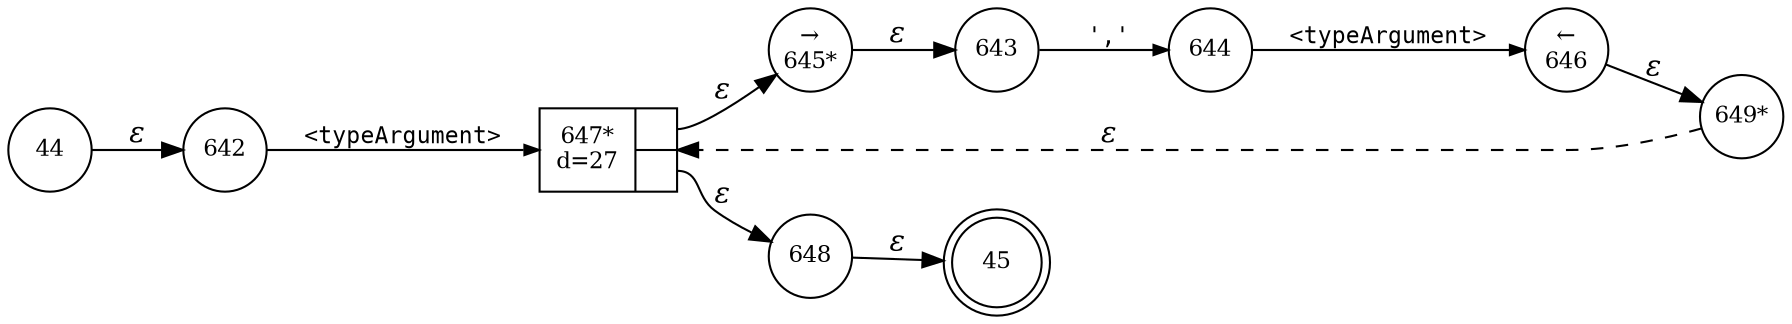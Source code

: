digraph ATN {
rankdir=LR;
s45[fontsize=11, label="45", shape=doublecircle, fixedsize=true, width=.6];
s642[fontsize=11,label="642", shape=circle, fixedsize=true, width=.55, peripheries=1];
s643[fontsize=11,label="643", shape=circle, fixedsize=true, width=.55, peripheries=1];
s644[fontsize=11,label="644", shape=circle, fixedsize=true, width=.55, peripheries=1];
s645[fontsize=11,label="&rarr;\n645*", shape=circle, fixedsize=true, width=.55, peripheries=1];
s646[fontsize=11,label="&larr;\n646", shape=circle, fixedsize=true, width=.55, peripheries=1];
s647[fontsize=11,label="{647*\nd=27|{<p0>|<p1>}}", shape=record, fixedsize=false, peripheries=1];
s648[fontsize=11,label="648", shape=circle, fixedsize=true, width=.55, peripheries=1];
s649[fontsize=11,label="649*", shape=circle, fixedsize=true, width=.55, peripheries=1];
s44[fontsize=11,label="44", shape=circle, fixedsize=true, width=.55, peripheries=1];
s44 -> s642 [fontname="Times-Italic", label="&epsilon;"];
s642 -> s647 [fontsize=11, fontname="Courier", arrowsize=.7, label = "<typeArgument>", arrowhead = normal];
s647:p0 -> s645 [fontname="Times-Italic", label="&epsilon;"];
s647:p1 -> s648 [fontname="Times-Italic", label="&epsilon;"];
s645 -> s643 [fontname="Times-Italic", label="&epsilon;"];
s648 -> s45 [fontname="Times-Italic", label="&epsilon;"];
s643 -> s644 [fontsize=11, fontname="Courier", arrowsize=.7, label = "','", arrowhead = normal];
s644 -> s646 [fontsize=11, fontname="Courier", arrowsize=.7, label = "<typeArgument>", arrowhead = normal];
s646 -> s649 [fontname="Times-Italic", label="&epsilon;"];
s649 -> s647 [fontname="Times-Italic", label="&epsilon;", style="dashed"];
}